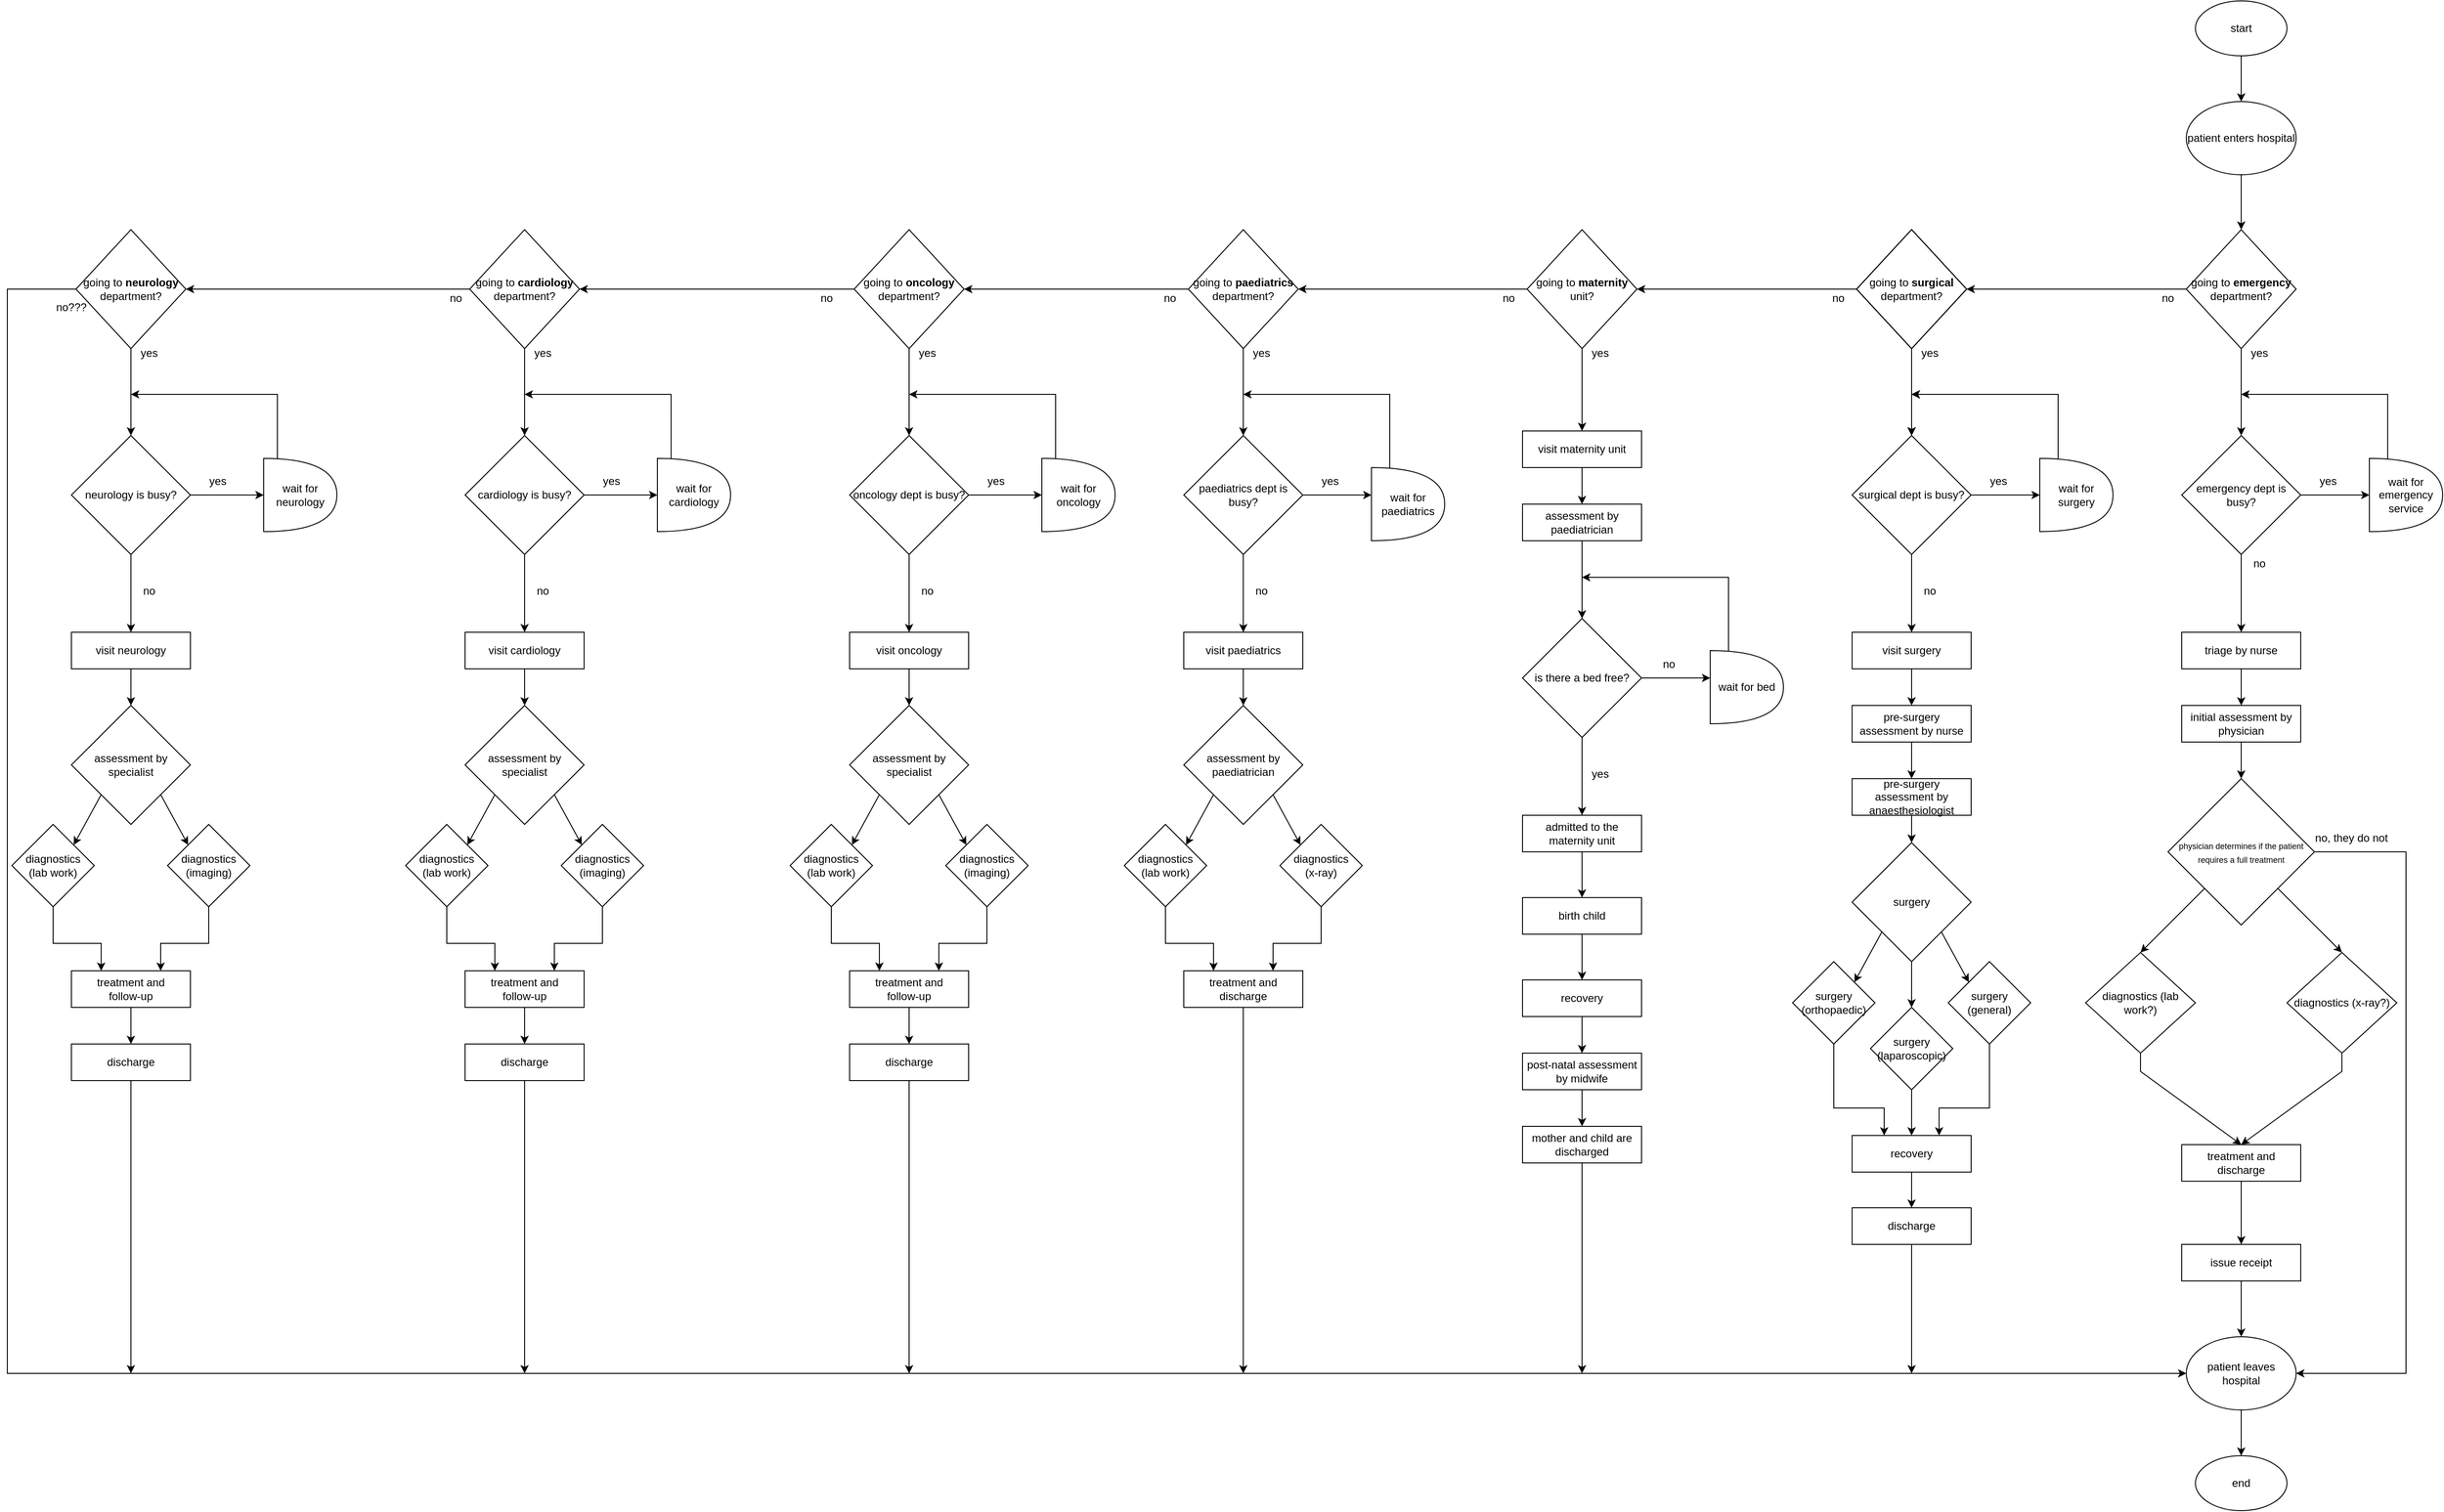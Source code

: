 <mxfile version="21.1.4" type="github">
  <diagram name="Page-1" id="5pKvKy0BIaIAFNJ23iyw">
    <mxGraphModel dx="3534" dy="2292" grid="1" gridSize="10" guides="1" tooltips="1" connect="1" arrows="1" fold="1" page="1" pageScale="1" pageWidth="827" pageHeight="1169" math="0" shadow="0">
      <root>
        <mxCell id="0" />
        <mxCell id="1" parent="0" />
        <mxCell id="K5UbOkIPx16ZLwXEy3-c-44" value="yes" style="text;html=1;strokeColor=none;fillColor=none;align=center;verticalAlign=middle;whiteSpace=wrap;rounded=0;" vertex="1" parent="1">
          <mxGeometry x="-320" y="220" width="60" height="30" as="geometry" />
        </mxCell>
        <mxCell id="Ih2wy748P8lcP-gWS8Mn-1" value="patient enters hospital" style="ellipse;whiteSpace=wrap;html=1;" parent="1" vertex="1">
          <mxGeometry x="350" y="-40" width="120" height="80" as="geometry" />
        </mxCell>
        <mxCell id="Ih2wy748P8lcP-gWS8Mn-2" value="going to &lt;b&gt;emergency &lt;/b&gt;department?" style="rhombus;whiteSpace=wrap;html=1;" parent="1" vertex="1">
          <mxGeometry x="350" y="100" width="120" height="130" as="geometry" />
        </mxCell>
        <mxCell id="pPfEnhw-Z-XjJxT2VnOs-15" style="edgeStyle=orthogonalEdgeStyle;rounded=0;orthogonalLoop=1;jettySize=auto;html=1;exitX=0.5;exitY=1;exitDx=0;exitDy=0;entryX=0.5;entryY=0;entryDx=0;entryDy=0;" parent="1" source="Ih2wy748P8lcP-gWS8Mn-3" target="pPfEnhw-Z-XjJxT2VnOs-11" edge="1">
          <mxGeometry relative="1" as="geometry" />
        </mxCell>
        <mxCell id="Ih2wy748P8lcP-gWS8Mn-3" value="triage by nurse" style="rounded=0;whiteSpace=wrap;html=1;" parent="1" vertex="1">
          <mxGeometry x="345" y="540" width="130" height="40" as="geometry" />
        </mxCell>
        <mxCell id="Ih2wy748P8lcP-gWS8Mn-6" value="emergency dept is busy?" style="rhombus;whiteSpace=wrap;html=1;" parent="1" vertex="1">
          <mxGeometry x="345" y="325" width="130" height="130" as="geometry" />
        </mxCell>
        <mxCell id="pPfEnhw-Z-XjJxT2VnOs-4" style="edgeStyle=orthogonalEdgeStyle;rounded=0;orthogonalLoop=1;jettySize=auto;html=1;exitX=0.5;exitY=1;exitDx=0;exitDy=0;entryX=0.5;entryY=0;entryDx=0;entryDy=0;" parent="1" source="Ih2wy748P8lcP-gWS8Mn-21" target="pPfEnhw-Z-XjJxT2VnOs-1" edge="1">
          <mxGeometry relative="1" as="geometry" />
        </mxCell>
        <mxCell id="Ih2wy748P8lcP-gWS8Mn-21" value="patient leaves hospital" style="ellipse;whiteSpace=wrap;html=1;" parent="1" vertex="1">
          <mxGeometry x="350" y="1310" width="120" height="80" as="geometry" />
        </mxCell>
        <mxCell id="Ih2wy748P8lcP-gWS8Mn-25" value="yes" style="text;html=1;strokeColor=none;fillColor=none;align=center;verticalAlign=middle;whiteSpace=wrap;rounded=0;" parent="1" vertex="1">
          <mxGeometry x="475" y="360" width="60" height="30" as="geometry" />
        </mxCell>
        <mxCell id="Ih2wy748P8lcP-gWS8Mn-27" value="no" style="text;html=1;strokeColor=none;fillColor=none;align=center;verticalAlign=middle;whiteSpace=wrap;rounded=0;" parent="1" vertex="1">
          <mxGeometry x="400" y="450" width="60" height="30" as="geometry" />
        </mxCell>
        <mxCell id="Ih2wy748P8lcP-gWS8Mn-29" value="" style="endArrow=classic;html=1;rounded=0;entryX=0.5;entryY=0;entryDx=0;entryDy=0;exitX=0.5;exitY=1;exitDx=0;exitDy=0;" parent="1" source="Ih2wy748P8lcP-gWS8Mn-2" target="Ih2wy748P8lcP-gWS8Mn-6" edge="1">
          <mxGeometry width="50" height="50" relative="1" as="geometry">
            <mxPoint x="410" y="250" as="sourcePoint" />
            <mxPoint x="410" y="280" as="targetPoint" />
          </mxGeometry>
        </mxCell>
        <mxCell id="Ih2wy748P8lcP-gWS8Mn-30" value="yes" style="text;html=1;strokeColor=none;fillColor=none;align=center;verticalAlign=middle;whiteSpace=wrap;rounded=0;" parent="1" vertex="1">
          <mxGeometry x="400" y="220" width="60" height="30" as="geometry" />
        </mxCell>
        <mxCell id="Ih2wy748P8lcP-gWS8Mn-31" value="no" style="text;html=1;strokeColor=none;fillColor=none;align=center;verticalAlign=middle;whiteSpace=wrap;rounded=0;" parent="1" vertex="1">
          <mxGeometry x="300" y="160" width="60" height="30" as="geometry" />
        </mxCell>
        <mxCell id="Ih2wy748P8lcP-gWS8Mn-33" value="" style="endArrow=classic;html=1;rounded=0;exitX=0.5;exitY=1;exitDx=0;exitDy=0;entryX=0.5;entryY=0;entryDx=0;entryDy=0;" parent="1" source="Ih2wy748P8lcP-gWS8Mn-6" target="Ih2wy748P8lcP-gWS8Mn-3" edge="1">
          <mxGeometry width="50" height="50" relative="1" as="geometry">
            <mxPoint x="420" y="420" as="sourcePoint" />
            <mxPoint x="460" y="500" as="targetPoint" />
          </mxGeometry>
        </mxCell>
        <mxCell id="Ih2wy748P8lcP-gWS8Mn-36" value="going to surgical department?" style="rhombus;whiteSpace=wrap;html=1;" parent="1" vertex="1">
          <mxGeometry x="-10" y="100" width="120" height="130" as="geometry" />
        </mxCell>
        <mxCell id="K5UbOkIPx16ZLwXEy3-c-5" value="" style="edgeStyle=orthogonalEdgeStyle;rounded=0;orthogonalLoop=1;jettySize=auto;html=1;" edge="1" parent="1" source="Ih2wy748P8lcP-gWS8Mn-37" target="K5UbOkIPx16ZLwXEy3-c-3">
          <mxGeometry relative="1" as="geometry" />
        </mxCell>
        <mxCell id="Ih2wy748P8lcP-gWS8Mn-37" value="visit surgery" style="rounded=0;whiteSpace=wrap;html=1;" parent="1" vertex="1">
          <mxGeometry x="-15" y="540" width="130" height="40" as="geometry" />
        </mxCell>
        <mxCell id="Ih2wy748P8lcP-gWS8Mn-43" value="" style="endArrow=classic;html=1;rounded=0;exitX=0.4;exitY=0.018;exitDx=0;exitDy=0;exitPerimeter=0;" parent="1" edge="1">
          <mxGeometry width="50" height="50" relative="1" as="geometry">
            <mxPoint x="210" y="361.08" as="sourcePoint" />
            <mxPoint x="50" y="280" as="targetPoint" />
            <Array as="points">
              <mxPoint x="210" y="280" />
              <mxPoint x="60" y="280" />
            </Array>
          </mxGeometry>
        </mxCell>
        <mxCell id="Ih2wy748P8lcP-gWS8Mn-44" value="yes" style="text;html=1;strokeColor=none;fillColor=none;align=center;verticalAlign=middle;whiteSpace=wrap;rounded=0;" parent="1" vertex="1">
          <mxGeometry x="115" y="360" width="60" height="30" as="geometry" />
        </mxCell>
        <mxCell id="Ih2wy748P8lcP-gWS8Mn-45" value="no" style="text;html=1;strokeColor=none;fillColor=none;align=center;verticalAlign=middle;whiteSpace=wrap;rounded=0;" parent="1" vertex="1">
          <mxGeometry x="40" y="480" width="60" height="30" as="geometry" />
        </mxCell>
        <mxCell id="Ih2wy748P8lcP-gWS8Mn-48" value="yes" style="text;html=1;strokeColor=none;fillColor=none;align=center;verticalAlign=middle;whiteSpace=wrap;rounded=0;" parent="1" vertex="1">
          <mxGeometry x="40" y="220" width="60" height="30" as="geometry" />
        </mxCell>
        <mxCell id="Ih2wy748P8lcP-gWS8Mn-49" value="no" style="text;html=1;strokeColor=none;fillColor=none;align=center;verticalAlign=middle;whiteSpace=wrap;rounded=0;" parent="1" vertex="1">
          <mxGeometry x="-60" y="160" width="60" height="30" as="geometry" />
        </mxCell>
        <mxCell id="goqWlOmLxGw8GB3nW4Ue-60" style="edgeStyle=orthogonalEdgeStyle;rounded=0;orthogonalLoop=1;jettySize=auto;html=1;exitX=0;exitY=0.5;exitDx=0;exitDy=0;entryX=1;entryY=0.5;entryDx=0;entryDy=0;" parent="1" source="Ih2wy748P8lcP-gWS8Mn-52" target="goqWlOmLxGw8GB3nW4Ue-25" edge="1">
          <mxGeometry relative="1" as="geometry" />
        </mxCell>
        <mxCell id="Ih2wy748P8lcP-gWS8Mn-52" value="going to &lt;b&gt;paediatrics &lt;/b&gt;department?" style="rhombus;whiteSpace=wrap;html=1;" parent="1" vertex="1">
          <mxGeometry x="-740" y="100" width="120" height="130" as="geometry" />
        </mxCell>
        <mxCell id="K5UbOkIPx16ZLwXEy3-c-71" value="" style="edgeStyle=orthogonalEdgeStyle;rounded=0;orthogonalLoop=1;jettySize=auto;html=1;" edge="1" parent="1" source="Ih2wy748P8lcP-gWS8Mn-53">
          <mxGeometry relative="1" as="geometry">
            <mxPoint x="-680" y="620.0" as="targetPoint" />
          </mxGeometry>
        </mxCell>
        <mxCell id="Ih2wy748P8lcP-gWS8Mn-53" value="visit paediatrics" style="rounded=0;whiteSpace=wrap;html=1;" parent="1" vertex="1">
          <mxGeometry x="-745" y="540" width="130" height="40" as="geometry" />
        </mxCell>
        <mxCell id="Ih2wy748P8lcP-gWS8Mn-55" value="paediatrics dept is busy?" style="rhombus;whiteSpace=wrap;html=1;" parent="1" vertex="1">
          <mxGeometry x="-745" y="325" width="130" height="130" as="geometry" />
        </mxCell>
        <mxCell id="Ih2wy748P8lcP-gWS8Mn-58" value="" style="endArrow=classic;html=1;rounded=0;exitX=1;exitY=0.5;exitDx=0;exitDy=0;entryX=0;entryY=0.5;entryDx=0;entryDy=0;entryPerimeter=0;" parent="1" source="Ih2wy748P8lcP-gWS8Mn-55" edge="1">
          <mxGeometry width="50" height="50" relative="1" as="geometry">
            <mxPoint x="-590" y="430" as="sourcePoint" />
            <mxPoint x="-540" y="390" as="targetPoint" />
          </mxGeometry>
        </mxCell>
        <mxCell id="Ih2wy748P8lcP-gWS8Mn-59" value="" style="endArrow=classic;html=1;rounded=0;exitX=0.4;exitY=0.018;exitDx=0;exitDy=0;exitPerimeter=0;" parent="1" edge="1">
          <mxGeometry width="50" height="50" relative="1" as="geometry">
            <mxPoint x="-520" y="361.08" as="sourcePoint" />
            <mxPoint x="-680" y="280" as="targetPoint" />
            <Array as="points">
              <mxPoint x="-520" y="280" />
              <mxPoint x="-670" y="280" />
            </Array>
          </mxGeometry>
        </mxCell>
        <mxCell id="Ih2wy748P8lcP-gWS8Mn-60" value="yes" style="text;html=1;strokeColor=none;fillColor=none;align=center;verticalAlign=middle;whiteSpace=wrap;rounded=0;" parent="1" vertex="1">
          <mxGeometry x="-615" y="360" width="60" height="30" as="geometry" />
        </mxCell>
        <mxCell id="Ih2wy748P8lcP-gWS8Mn-61" value="no" style="text;html=1;strokeColor=none;fillColor=none;align=center;verticalAlign=middle;whiteSpace=wrap;rounded=0;" parent="1" vertex="1">
          <mxGeometry x="-690" y="480" width="60" height="30" as="geometry" />
        </mxCell>
        <mxCell id="Ih2wy748P8lcP-gWS8Mn-63" value="" style="endArrow=classic;html=1;rounded=0;entryX=0.5;entryY=0;entryDx=0;entryDy=0;exitX=0.5;exitY=1;exitDx=0;exitDy=0;" parent="1" source="Ih2wy748P8lcP-gWS8Mn-52" target="Ih2wy748P8lcP-gWS8Mn-55" edge="1">
          <mxGeometry width="50" height="50" relative="1" as="geometry">
            <mxPoint x="-680" y="250" as="sourcePoint" />
            <mxPoint x="-680" y="280" as="targetPoint" />
          </mxGeometry>
        </mxCell>
        <mxCell id="Ih2wy748P8lcP-gWS8Mn-64" value="yes" style="text;html=1;strokeColor=none;fillColor=none;align=center;verticalAlign=middle;whiteSpace=wrap;rounded=0;" parent="1" vertex="1">
          <mxGeometry x="-690" y="220" width="60" height="30" as="geometry" />
        </mxCell>
        <mxCell id="Ih2wy748P8lcP-gWS8Mn-65" value="no" style="text;html=1;strokeColor=none;fillColor=none;align=center;verticalAlign=middle;whiteSpace=wrap;rounded=0;" parent="1" vertex="1">
          <mxGeometry x="-790" y="160" width="60" height="30" as="geometry" />
        </mxCell>
        <mxCell id="Ih2wy748P8lcP-gWS8Mn-66" value="" style="endArrow=classic;html=1;rounded=0;exitX=0.5;exitY=1;exitDx=0;exitDy=0;entryX=0.5;entryY=0;entryDx=0;entryDy=0;" parent="1" source="Ih2wy748P8lcP-gWS8Mn-55" target="Ih2wy748P8lcP-gWS8Mn-53" edge="1">
          <mxGeometry width="50" height="50" relative="1" as="geometry">
            <mxPoint x="-670" y="420" as="sourcePoint" />
            <mxPoint x="-630" y="500" as="targetPoint" />
          </mxGeometry>
        </mxCell>
        <mxCell id="Ih2wy748P8lcP-gWS8Mn-68" value="" style="endArrow=classic;html=1;rounded=0;entryX=1;entryY=0.5;entryDx=0;entryDy=0;exitX=0;exitY=0.5;exitDx=0;exitDy=0;" parent="1" source="Ih2wy748P8lcP-gWS8Mn-2" target="Ih2wy748P8lcP-gWS8Mn-36" edge="1">
          <mxGeometry width="50" height="50" relative="1" as="geometry">
            <mxPoint x="420" y="240" as="sourcePoint" />
            <mxPoint x="420" y="335" as="targetPoint" />
          </mxGeometry>
        </mxCell>
        <mxCell id="Ih2wy748P8lcP-gWS8Mn-69" value="" style="endArrow=classic;html=1;rounded=0;entryX=0.5;entryY=0;entryDx=0;entryDy=0;exitX=0.5;exitY=1;exitDx=0;exitDy=0;" parent="1" source="Ih2wy748P8lcP-gWS8Mn-1" target="Ih2wy748P8lcP-gWS8Mn-2" edge="1">
          <mxGeometry width="50" height="50" relative="1" as="geometry">
            <mxPoint x="430" y="250" as="sourcePoint" />
            <mxPoint x="430" y="345" as="targetPoint" />
          </mxGeometry>
        </mxCell>
        <mxCell id="goqWlOmLxGw8GB3nW4Ue-1" value="going to surgical department?" style="rhombus;whiteSpace=wrap;html=1;" parent="1" vertex="1">
          <mxGeometry x="-10" y="100" width="120" height="130" as="geometry" />
        </mxCell>
        <mxCell id="goqWlOmLxGw8GB3nW4Ue-3" value="" style="endArrow=classic;html=1;rounded=0;entryX=0.5;entryY=0;entryDx=0;entryDy=0;exitX=0.5;exitY=1;exitDx=0;exitDy=0;" parent="1" source="goqWlOmLxGw8GB3nW4Ue-1" edge="1">
          <mxGeometry width="50" height="50" relative="1" as="geometry">
            <mxPoint x="50" y="250" as="sourcePoint" />
            <mxPoint x="50" y="325" as="targetPoint" />
          </mxGeometry>
        </mxCell>
        <mxCell id="goqWlOmLxGw8GB3nW4Ue-4" value="going to surgical department?" style="rhombus;whiteSpace=wrap;html=1;" parent="1" vertex="1">
          <mxGeometry x="-10" y="100" width="120" height="130" as="geometry" />
        </mxCell>
        <mxCell id="goqWlOmLxGw8GB3nW4Ue-6" value="" style="endArrow=classic;html=1;rounded=0;entryX=0.5;entryY=0;entryDx=0;entryDy=0;exitX=0.5;exitY=1;exitDx=0;exitDy=0;" parent="1" source="goqWlOmLxGw8GB3nW4Ue-4" edge="1">
          <mxGeometry width="50" height="50" relative="1" as="geometry">
            <mxPoint x="50" y="250" as="sourcePoint" />
            <mxPoint x="50" y="325" as="targetPoint" />
          </mxGeometry>
        </mxCell>
        <mxCell id="goqWlOmLxGw8GB3nW4Ue-7" value="" style="endArrow=classic;html=1;rounded=0;exitX=0.4;exitY=0.018;exitDx=0;exitDy=0;exitPerimeter=0;" parent="1" edge="1">
          <mxGeometry width="50" height="50" relative="1" as="geometry">
            <mxPoint x="210" y="361.08" as="sourcePoint" />
            <mxPoint x="50" y="280" as="targetPoint" />
            <Array as="points">
              <mxPoint x="210" y="280" />
              <mxPoint x="60" y="280" />
            </Array>
          </mxGeometry>
        </mxCell>
        <mxCell id="goqWlOmLxGw8GB3nW4Ue-13" value="going to &lt;b&gt;surgical &lt;/b&gt;department?" style="rhombus;whiteSpace=wrap;html=1;" parent="1" vertex="1">
          <mxGeometry x="-10" y="100" width="120" height="130" as="geometry" />
        </mxCell>
        <mxCell id="goqWlOmLxGw8GB3nW4Ue-15" value="" style="endArrow=classic;html=1;rounded=0;entryX=0.5;entryY=0;entryDx=0;entryDy=0;exitX=0.5;exitY=1;exitDx=0;exitDy=0;" parent="1" source="goqWlOmLxGw8GB3nW4Ue-13" edge="1">
          <mxGeometry width="50" height="50" relative="1" as="geometry">
            <mxPoint x="50" y="250" as="sourcePoint" />
            <mxPoint x="50" y="325" as="targetPoint" />
          </mxGeometry>
        </mxCell>
        <mxCell id="goqWlOmLxGw8GB3nW4Ue-16" value="" style="endArrow=classic;html=1;rounded=0;exitX=0.4;exitY=0.018;exitDx=0;exitDy=0;exitPerimeter=0;" parent="1" edge="1">
          <mxGeometry width="50" height="50" relative="1" as="geometry">
            <mxPoint x="210" y="361.08" as="sourcePoint" />
            <mxPoint x="50" y="280" as="targetPoint" />
            <Array as="points">
              <mxPoint x="210" y="280" />
              <mxPoint x="60" y="280" />
            </Array>
          </mxGeometry>
        </mxCell>
        <mxCell id="goqWlOmLxGw8GB3nW4Ue-19" value="surgical dept is busy?" style="rhombus;whiteSpace=wrap;html=1;" parent="1" vertex="1">
          <mxGeometry x="-15" y="325" width="130" height="130" as="geometry" />
        </mxCell>
        <mxCell id="goqWlOmLxGw8GB3nW4Ue-21" value="" style="endArrow=classic;html=1;rounded=0;exitX=0.5;exitY=1;exitDx=0;exitDy=0;entryX=0.5;entryY=0;entryDx=0;entryDy=0;" parent="1" source="goqWlOmLxGw8GB3nW4Ue-19" edge="1">
          <mxGeometry width="50" height="50" relative="1" as="geometry">
            <mxPoint x="60" y="420" as="sourcePoint" />
            <mxPoint x="50" y="540" as="targetPoint" />
          </mxGeometry>
        </mxCell>
        <mxCell id="goqWlOmLxGw8GB3nW4Ue-23" value="" style="endArrow=classic;html=1;rounded=0;exitX=1;exitY=0.5;exitDx=0;exitDy=0;entryX=0;entryY=0.5;entryDx=0;entryDy=0;entryPerimeter=0;" parent="1" edge="1">
          <mxGeometry width="50" height="50" relative="1" as="geometry">
            <mxPoint x="115" y="390" as="sourcePoint" />
            <mxPoint x="190" y="390" as="targetPoint" />
          </mxGeometry>
        </mxCell>
        <mxCell id="K5UbOkIPx16ZLwXEy3-c-122" value="" style="edgeStyle=orthogonalEdgeStyle;rounded=0;orthogonalLoop=1;jettySize=auto;html=1;" edge="1" parent="1" source="goqWlOmLxGw8GB3nW4Ue-24" target="K5UbOkIPx16ZLwXEy3-c-85">
          <mxGeometry relative="1" as="geometry" />
        </mxCell>
        <mxCell id="goqWlOmLxGw8GB3nW4Ue-24" value="visit oncology" style="rounded=0;whiteSpace=wrap;html=1;" parent="1" vertex="1">
          <mxGeometry x="-1110" y="540" width="130" height="40" as="geometry" />
        </mxCell>
        <mxCell id="goqWlOmLxGw8GB3nW4Ue-61" style="edgeStyle=orthogonalEdgeStyle;rounded=0;orthogonalLoop=1;jettySize=auto;html=1;exitX=0;exitY=0.5;exitDx=0;exitDy=0;entryX=1;entryY=0.5;entryDx=0;entryDy=0;" parent="1" source="goqWlOmLxGw8GB3nW4Ue-25" target="goqWlOmLxGw8GB3nW4Ue-37" edge="1">
          <mxGeometry relative="1" as="geometry" />
        </mxCell>
        <mxCell id="goqWlOmLxGw8GB3nW4Ue-25" value="going to &lt;b&gt;oncology &lt;/b&gt;department?" style="rhombus;whiteSpace=wrap;html=1;" parent="1" vertex="1">
          <mxGeometry x="-1105" y="100" width="120" height="130" as="geometry" />
        </mxCell>
        <mxCell id="goqWlOmLxGw8GB3nW4Ue-26" value="yes" style="text;html=1;strokeColor=none;fillColor=none;align=center;verticalAlign=middle;whiteSpace=wrap;rounded=0;" parent="1" vertex="1">
          <mxGeometry x="-1055" y="220" width="60" height="30" as="geometry" />
        </mxCell>
        <mxCell id="goqWlOmLxGw8GB3nW4Ue-27" value="" style="endArrow=classic;html=1;rounded=0;entryX=0.5;entryY=0;entryDx=0;entryDy=0;exitX=0.5;exitY=1;exitDx=0;exitDy=0;" parent="1" source="goqWlOmLxGw8GB3nW4Ue-25" edge="1">
          <mxGeometry width="50" height="50" relative="1" as="geometry">
            <mxPoint x="-1045" y="250" as="sourcePoint" />
            <mxPoint x="-1045" y="325" as="targetPoint" />
          </mxGeometry>
        </mxCell>
        <mxCell id="goqWlOmLxGw8GB3nW4Ue-28" value="" style="endArrow=classic;html=1;rounded=0;" parent="1" edge="1">
          <mxGeometry width="50" height="50" relative="1" as="geometry">
            <mxPoint x="-885" y="350" as="sourcePoint" />
            <mxPoint x="-1045" y="280" as="targetPoint" />
            <Array as="points">
              <mxPoint x="-885" y="280" />
              <mxPoint x="-1035" y="280" />
            </Array>
          </mxGeometry>
        </mxCell>
        <mxCell id="goqWlOmLxGw8GB3nW4Ue-29" value="yes" style="text;html=1;strokeColor=none;fillColor=none;align=center;verticalAlign=middle;whiteSpace=wrap;rounded=0;" parent="1" vertex="1">
          <mxGeometry x="-980" y="360" width="60" height="30" as="geometry" />
        </mxCell>
        <mxCell id="goqWlOmLxGw8GB3nW4Ue-31" value="oncology dept is busy?" style="rhombus;whiteSpace=wrap;html=1;" parent="1" vertex="1">
          <mxGeometry x="-1110" y="325" width="130" height="130" as="geometry" />
        </mxCell>
        <mxCell id="goqWlOmLxGw8GB3nW4Ue-32" value="no" style="text;html=1;strokeColor=none;fillColor=none;align=center;verticalAlign=middle;whiteSpace=wrap;rounded=0;" parent="1" vertex="1">
          <mxGeometry x="-1055" y="480" width="60" height="30" as="geometry" />
        </mxCell>
        <mxCell id="goqWlOmLxGw8GB3nW4Ue-33" value="" style="endArrow=classic;html=1;rounded=0;exitX=0.5;exitY=1;exitDx=0;exitDy=0;entryX=0.5;entryY=0;entryDx=0;entryDy=0;" parent="1" source="goqWlOmLxGw8GB3nW4Ue-31" edge="1">
          <mxGeometry width="50" height="50" relative="1" as="geometry">
            <mxPoint x="-1035" y="420" as="sourcePoint" />
            <mxPoint x="-1045" y="540" as="targetPoint" />
          </mxGeometry>
        </mxCell>
        <mxCell id="goqWlOmLxGw8GB3nW4Ue-35" value="" style="endArrow=classic;html=1;rounded=0;exitX=1;exitY=0.5;exitDx=0;exitDy=0;entryX=0;entryY=0.5;entryDx=0;entryDy=0;entryPerimeter=0;" parent="1" target="pPfEnhw-Z-XjJxT2VnOs-5" edge="1">
          <mxGeometry width="50" height="50" relative="1" as="geometry">
            <mxPoint x="-980" y="390" as="sourcePoint" />
            <mxPoint x="-905" y="390" as="targetPoint" />
          </mxGeometry>
        </mxCell>
        <mxCell id="K5UbOkIPx16ZLwXEy3-c-113" value="" style="edgeStyle=orthogonalEdgeStyle;rounded=0;orthogonalLoop=1;jettySize=auto;html=1;" edge="1" parent="1" source="goqWlOmLxGw8GB3nW4Ue-36" target="K5UbOkIPx16ZLwXEy3-c-96">
          <mxGeometry relative="1" as="geometry" />
        </mxCell>
        <mxCell id="goqWlOmLxGw8GB3nW4Ue-36" value="visit cardiology" style="rounded=0;whiteSpace=wrap;html=1;" parent="1" vertex="1">
          <mxGeometry x="-1530" y="540" width="130" height="40" as="geometry" />
        </mxCell>
        <mxCell id="goqWlOmLxGw8GB3nW4Ue-62" style="edgeStyle=orthogonalEdgeStyle;rounded=0;orthogonalLoop=1;jettySize=auto;html=1;exitX=0;exitY=0.5;exitDx=0;exitDy=0;entryX=1;entryY=0.5;entryDx=0;entryDy=0;" parent="1" source="goqWlOmLxGw8GB3nW4Ue-37" target="goqWlOmLxGw8GB3nW4Ue-49" edge="1">
          <mxGeometry relative="1" as="geometry" />
        </mxCell>
        <mxCell id="goqWlOmLxGw8GB3nW4Ue-37" value="going to &lt;b&gt;cardiology&lt;/b&gt; department?" style="rhombus;whiteSpace=wrap;html=1;" parent="1" vertex="1">
          <mxGeometry x="-1525" y="100" width="120" height="130" as="geometry" />
        </mxCell>
        <mxCell id="goqWlOmLxGw8GB3nW4Ue-38" value="yes" style="text;html=1;strokeColor=none;fillColor=none;align=center;verticalAlign=middle;whiteSpace=wrap;rounded=0;" parent="1" vertex="1">
          <mxGeometry x="-1475" y="220" width="60" height="30" as="geometry" />
        </mxCell>
        <mxCell id="goqWlOmLxGw8GB3nW4Ue-39" value="" style="endArrow=classic;html=1;rounded=0;entryX=0.5;entryY=0;entryDx=0;entryDy=0;exitX=0.5;exitY=1;exitDx=0;exitDy=0;" parent="1" source="goqWlOmLxGw8GB3nW4Ue-37" edge="1">
          <mxGeometry width="50" height="50" relative="1" as="geometry">
            <mxPoint x="-1465" y="250" as="sourcePoint" />
            <mxPoint x="-1465" y="325" as="targetPoint" />
          </mxGeometry>
        </mxCell>
        <mxCell id="goqWlOmLxGw8GB3nW4Ue-40" value="" style="endArrow=classic;html=1;rounded=0;exitX=0.188;exitY=0;exitDx=0;exitDy=0;exitPerimeter=0;" parent="1" source="pPfEnhw-Z-XjJxT2VnOs-9" edge="1">
          <mxGeometry width="50" height="50" relative="1" as="geometry">
            <mxPoint x="-1305" y="340" as="sourcePoint" />
            <mxPoint x="-1465" y="280" as="targetPoint" />
            <Array as="points">
              <mxPoint x="-1305" y="280" />
              <mxPoint x="-1455" y="280" />
            </Array>
          </mxGeometry>
        </mxCell>
        <mxCell id="goqWlOmLxGw8GB3nW4Ue-41" value="yes" style="text;html=1;strokeColor=none;fillColor=none;align=center;verticalAlign=middle;whiteSpace=wrap;rounded=0;" parent="1" vertex="1">
          <mxGeometry x="-1400" y="360" width="60" height="30" as="geometry" />
        </mxCell>
        <mxCell id="goqWlOmLxGw8GB3nW4Ue-43" value="cardiology is busy?" style="rhombus;whiteSpace=wrap;html=1;" parent="1" vertex="1">
          <mxGeometry x="-1530" y="325" width="130" height="130" as="geometry" />
        </mxCell>
        <mxCell id="goqWlOmLxGw8GB3nW4Ue-44" value="no" style="text;html=1;strokeColor=none;fillColor=none;align=center;verticalAlign=middle;whiteSpace=wrap;rounded=0;" parent="1" vertex="1">
          <mxGeometry x="-1475" y="480" width="60" height="30" as="geometry" />
        </mxCell>
        <mxCell id="goqWlOmLxGw8GB3nW4Ue-45" value="" style="endArrow=classic;html=1;rounded=0;exitX=0.5;exitY=1;exitDx=0;exitDy=0;entryX=0.5;entryY=0;entryDx=0;entryDy=0;" parent="1" source="goqWlOmLxGw8GB3nW4Ue-43" edge="1">
          <mxGeometry width="50" height="50" relative="1" as="geometry">
            <mxPoint x="-1455" y="420" as="sourcePoint" />
            <mxPoint x="-1465" y="540" as="targetPoint" />
          </mxGeometry>
        </mxCell>
        <mxCell id="goqWlOmLxGw8GB3nW4Ue-47" value="" style="endArrow=classic;html=1;rounded=0;exitX=1;exitY=0.5;exitDx=0;exitDy=0;entryX=0;entryY=0.5;entryDx=0;entryDy=0;entryPerimeter=0;" parent="1" target="pPfEnhw-Z-XjJxT2VnOs-9" edge="1">
          <mxGeometry width="50" height="50" relative="1" as="geometry">
            <mxPoint x="-1400" y="390" as="sourcePoint" />
            <mxPoint x="-1325" y="390" as="targetPoint" />
          </mxGeometry>
        </mxCell>
        <mxCell id="K5UbOkIPx16ZLwXEy3-c-114" value="" style="edgeStyle=orthogonalEdgeStyle;rounded=0;orthogonalLoop=1;jettySize=auto;html=1;" edge="1" parent="1" source="goqWlOmLxGw8GB3nW4Ue-48" target="K5UbOkIPx16ZLwXEy3-c-106">
          <mxGeometry relative="1" as="geometry" />
        </mxCell>
        <mxCell id="goqWlOmLxGw8GB3nW4Ue-48" value="visit neurology" style="rounded=0;whiteSpace=wrap;html=1;" parent="1" vertex="1">
          <mxGeometry x="-1960" y="540" width="130" height="40" as="geometry" />
        </mxCell>
        <mxCell id="Ssy9WefJwnvrMq0k_zcZ-15" style="edgeStyle=orthogonalEdgeStyle;rounded=0;orthogonalLoop=1;jettySize=auto;html=1;exitX=0;exitY=0.5;exitDx=0;exitDy=0;entryX=0;entryY=0.5;entryDx=0;entryDy=0;" parent="1" source="goqWlOmLxGw8GB3nW4Ue-49" target="Ih2wy748P8lcP-gWS8Mn-21" edge="1">
          <mxGeometry relative="1" as="geometry">
            <Array as="points">
              <mxPoint x="-2030" y="165" />
              <mxPoint x="-2030" y="1350" />
            </Array>
            <mxPoint x="20" y="1350" as="targetPoint" />
          </mxGeometry>
        </mxCell>
        <mxCell id="goqWlOmLxGw8GB3nW4Ue-49" value="going to &lt;b&gt;neurology &lt;/b&gt;department?" style="rhombus;whiteSpace=wrap;html=1;" parent="1" vertex="1">
          <mxGeometry x="-1955" y="100" width="120" height="130" as="geometry" />
        </mxCell>
        <mxCell id="goqWlOmLxGw8GB3nW4Ue-50" value="yes" style="text;html=1;strokeColor=none;fillColor=none;align=center;verticalAlign=middle;whiteSpace=wrap;rounded=0;" parent="1" vertex="1">
          <mxGeometry x="-1905" y="220" width="60" height="30" as="geometry" />
        </mxCell>
        <mxCell id="goqWlOmLxGw8GB3nW4Ue-51" value="" style="endArrow=classic;html=1;rounded=0;entryX=0.5;entryY=0;entryDx=0;entryDy=0;exitX=0.5;exitY=1;exitDx=0;exitDy=0;" parent="1" source="goqWlOmLxGw8GB3nW4Ue-49" edge="1">
          <mxGeometry width="50" height="50" relative="1" as="geometry">
            <mxPoint x="-1895" y="250" as="sourcePoint" />
            <mxPoint x="-1895" y="325" as="targetPoint" />
          </mxGeometry>
        </mxCell>
        <mxCell id="goqWlOmLxGw8GB3nW4Ue-52" value="" style="endArrow=classic;html=1;rounded=0;exitX=0.4;exitY=0.018;exitDx=0;exitDy=0;exitPerimeter=0;" parent="1" edge="1">
          <mxGeometry width="50" height="50" relative="1" as="geometry">
            <mxPoint x="-1735" y="361.08" as="sourcePoint" />
            <mxPoint x="-1895" y="280" as="targetPoint" />
            <Array as="points">
              <mxPoint x="-1735" y="280" />
              <mxPoint x="-1885" y="280" />
            </Array>
          </mxGeometry>
        </mxCell>
        <mxCell id="goqWlOmLxGw8GB3nW4Ue-53" value="yes" style="text;html=1;strokeColor=none;fillColor=none;align=center;verticalAlign=middle;whiteSpace=wrap;rounded=0;" parent="1" vertex="1">
          <mxGeometry x="-1830" y="360" width="60" height="30" as="geometry" />
        </mxCell>
        <mxCell id="goqWlOmLxGw8GB3nW4Ue-55" value="neurology is busy?" style="rhombus;whiteSpace=wrap;html=1;" parent="1" vertex="1">
          <mxGeometry x="-1960" y="325" width="130" height="130" as="geometry" />
        </mxCell>
        <mxCell id="goqWlOmLxGw8GB3nW4Ue-56" value="no" style="text;html=1;strokeColor=none;fillColor=none;align=center;verticalAlign=middle;whiteSpace=wrap;rounded=0;" parent="1" vertex="1">
          <mxGeometry x="-1905" y="480" width="60" height="30" as="geometry" />
        </mxCell>
        <mxCell id="goqWlOmLxGw8GB3nW4Ue-57" value="" style="endArrow=classic;html=1;rounded=0;exitX=0.5;exitY=1;exitDx=0;exitDy=0;entryX=0.5;entryY=0;entryDx=0;entryDy=0;" parent="1" source="goqWlOmLxGw8GB3nW4Ue-55" edge="1">
          <mxGeometry width="50" height="50" relative="1" as="geometry">
            <mxPoint x="-1885" y="420" as="sourcePoint" />
            <mxPoint x="-1895" y="540" as="targetPoint" />
          </mxGeometry>
        </mxCell>
        <mxCell id="goqWlOmLxGw8GB3nW4Ue-59" value="" style="endArrow=classic;html=1;rounded=0;exitX=1;exitY=0.5;exitDx=0;exitDy=0;entryX=0;entryY=0.5;entryDx=0;entryDy=0;entryPerimeter=0;" parent="1" target="pPfEnhw-Z-XjJxT2VnOs-10" edge="1">
          <mxGeometry width="50" height="50" relative="1" as="geometry">
            <mxPoint x="-1830" y="390" as="sourcePoint" />
            <mxPoint x="-1755" y="390" as="targetPoint" />
          </mxGeometry>
        </mxCell>
        <mxCell id="goqWlOmLxGw8GB3nW4Ue-63" value="wait for surgery" style="shape=or;whiteSpace=wrap;html=1;" parent="1" vertex="1">
          <mxGeometry x="190" y="350" width="80" height="80" as="geometry" />
        </mxCell>
        <mxCell id="goqWlOmLxGw8GB3nW4Ue-64" value="wait for paediatrics" style="shape=or;whiteSpace=wrap;html=1;" parent="1" vertex="1">
          <mxGeometry x="-540" y="360" width="80" height="80" as="geometry" />
        </mxCell>
        <mxCell id="goqWlOmLxGw8GB3nW4Ue-65" value="" style="endArrow=classic;html=1;rounded=0;exitX=0.4;exitY=0.018;exitDx=0;exitDy=0;exitPerimeter=0;" parent="1" edge="1">
          <mxGeometry width="50" height="50" relative="1" as="geometry">
            <mxPoint x="570" y="361.08" as="sourcePoint" />
            <mxPoint x="410" y="280" as="targetPoint" />
            <Array as="points">
              <mxPoint x="570" y="280" />
              <mxPoint x="420" y="280" />
            </Array>
          </mxGeometry>
        </mxCell>
        <mxCell id="goqWlOmLxGw8GB3nW4Ue-66" value="" style="endArrow=classic;html=1;rounded=0;exitX=1;exitY=0.5;exitDx=0;exitDy=0;entryX=0;entryY=0.5;entryDx=0;entryDy=0;entryPerimeter=0;" parent="1" edge="1">
          <mxGeometry width="50" height="50" relative="1" as="geometry">
            <mxPoint x="475" y="390" as="sourcePoint" />
            <mxPoint x="550" y="390" as="targetPoint" />
          </mxGeometry>
        </mxCell>
        <mxCell id="goqWlOmLxGw8GB3nW4Ue-67" value="wait for emergency service" style="shape=or;whiteSpace=wrap;html=1;" parent="1" vertex="1">
          <mxGeometry x="550" y="350" width="80" height="80" as="geometry" />
        </mxCell>
        <mxCell id="pPfEnhw-Z-XjJxT2VnOs-1" value="end" style="ellipse;whiteSpace=wrap;html=1;" parent="1" vertex="1">
          <mxGeometry x="360" y="1440" width="100" height="60" as="geometry" />
        </mxCell>
        <mxCell id="pPfEnhw-Z-XjJxT2VnOs-3" style="edgeStyle=orthogonalEdgeStyle;rounded=0;orthogonalLoop=1;jettySize=auto;html=1;exitX=0.5;exitY=1;exitDx=0;exitDy=0;entryX=0.5;entryY=0;entryDx=0;entryDy=0;" parent="1" source="pPfEnhw-Z-XjJxT2VnOs-2" target="Ih2wy748P8lcP-gWS8Mn-1" edge="1">
          <mxGeometry relative="1" as="geometry" />
        </mxCell>
        <mxCell id="pPfEnhw-Z-XjJxT2VnOs-2" value="start" style="ellipse;whiteSpace=wrap;html=1;" parent="1" vertex="1">
          <mxGeometry x="360" y="-150" width="100" height="60" as="geometry" />
        </mxCell>
        <mxCell id="pPfEnhw-Z-XjJxT2VnOs-5" value="wait for oncology" style="shape=or;whiteSpace=wrap;html=1;" parent="1" vertex="1">
          <mxGeometry x="-900" y="350" width="80" height="80" as="geometry" />
        </mxCell>
        <mxCell id="pPfEnhw-Z-XjJxT2VnOs-9" value="wait for cardiology" style="shape=or;whiteSpace=wrap;html=1;" parent="1" vertex="1">
          <mxGeometry x="-1320" y="350" width="80" height="80" as="geometry" />
        </mxCell>
        <mxCell id="pPfEnhw-Z-XjJxT2VnOs-10" value="wait for neurology" style="shape=or;whiteSpace=wrap;html=1;" parent="1" vertex="1">
          <mxGeometry x="-1750" y="350" width="80" height="80" as="geometry" />
        </mxCell>
        <mxCell id="pPfEnhw-Z-XjJxT2VnOs-16" style="edgeStyle=orthogonalEdgeStyle;rounded=0;orthogonalLoop=1;jettySize=auto;html=1;exitX=0.5;exitY=1;exitDx=0;exitDy=0;entryX=0.5;entryY=0;entryDx=0;entryDy=0;" parent="1" source="pPfEnhw-Z-XjJxT2VnOs-11" target="pPfEnhw-Z-XjJxT2VnOs-12" edge="1">
          <mxGeometry relative="1" as="geometry" />
        </mxCell>
        <mxCell id="pPfEnhw-Z-XjJxT2VnOs-11" value="initial assessment by physician" style="rounded=0;whiteSpace=wrap;html=1;" parent="1" vertex="1">
          <mxGeometry x="345" y="620" width="130" height="40" as="geometry" />
        </mxCell>
        <mxCell id="pPfEnhw-Z-XjJxT2VnOs-24" style="edgeStyle=orthogonalEdgeStyle;rounded=0;orthogonalLoop=1;jettySize=auto;html=1;exitX=1;exitY=0.5;exitDx=0;exitDy=0;entryX=1;entryY=0.5;entryDx=0;entryDy=0;" parent="1" source="pPfEnhw-Z-XjJxT2VnOs-12" target="Ih2wy748P8lcP-gWS8Mn-21" edge="1">
          <mxGeometry relative="1" as="geometry">
            <mxPoint x="640" y="780.368" as="targetPoint" />
            <Array as="points">
              <mxPoint x="590" y="780" />
              <mxPoint x="590" y="1350" />
            </Array>
          </mxGeometry>
        </mxCell>
        <mxCell id="pPfEnhw-Z-XjJxT2VnOs-12" value="&lt;font style=&quot;font-size: 9px;&quot;&gt;physician determines if the patient requires a full treatment&lt;/font&gt;" style="rhombus;whiteSpace=wrap;html=1;align=center;" parent="1" vertex="1">
          <mxGeometry x="330" y="700" width="160" height="160" as="geometry" />
        </mxCell>
        <mxCell id="pPfEnhw-Z-XjJxT2VnOs-22" style="edgeStyle=orthogonalEdgeStyle;rounded=0;orthogonalLoop=1;jettySize=auto;html=1;exitX=0.5;exitY=1;exitDx=0;exitDy=0;entryX=0.5;entryY=0;entryDx=0;entryDy=0;" parent="1" source="pPfEnhw-Z-XjJxT2VnOs-18" target="pPfEnhw-Z-XjJxT2VnOs-19" edge="1">
          <mxGeometry relative="1" as="geometry" />
        </mxCell>
        <mxCell id="pPfEnhw-Z-XjJxT2VnOs-18" value="treatment and discharge" style="rounded=0;whiteSpace=wrap;html=1;" parent="1" vertex="1">
          <mxGeometry x="345" y="1100" width="130" height="40" as="geometry" />
        </mxCell>
        <mxCell id="pPfEnhw-Z-XjJxT2VnOs-23" style="edgeStyle=orthogonalEdgeStyle;rounded=0;orthogonalLoop=1;jettySize=auto;html=1;exitX=0.5;exitY=1;exitDx=0;exitDy=0;entryX=0.5;entryY=0;entryDx=0;entryDy=0;" parent="1" source="pPfEnhw-Z-XjJxT2VnOs-19" target="Ih2wy748P8lcP-gWS8Mn-21" edge="1">
          <mxGeometry relative="1" as="geometry" />
        </mxCell>
        <mxCell id="pPfEnhw-Z-XjJxT2VnOs-19" value="issue receipt" style="rounded=0;whiteSpace=wrap;html=1;" parent="1" vertex="1">
          <mxGeometry x="345" y="1209" width="130" height="40" as="geometry" />
        </mxCell>
        <mxCell id="pPfEnhw-Z-XjJxT2VnOs-26" value="no, they do not" style="text;html=1;align=center;verticalAlign=middle;resizable=0;points=[];autosize=1;strokeColor=none;fillColor=none;" parent="1" vertex="1">
          <mxGeometry x="480" y="750" width="100" height="30" as="geometry" />
        </mxCell>
        <mxCell id="pPfEnhw-Z-XjJxT2VnOs-27" value="diagnostics (x-ray?)" style="rhombus;whiteSpace=wrap;html=1;" parent="1" vertex="1">
          <mxGeometry x="460" y="890" width="120" height="110" as="geometry" />
        </mxCell>
        <mxCell id="pPfEnhw-Z-XjJxT2VnOs-31" value="diagnostics (lab work?)" style="rhombus;whiteSpace=wrap;html=1;" parent="1" vertex="1">
          <mxGeometry x="240" y="890" width="120" height="110" as="geometry" />
        </mxCell>
        <mxCell id="Ssy9WefJwnvrMq0k_zcZ-4" value="" style="endArrow=classic;html=1;rounded=0;exitX=0;exitY=1;exitDx=0;exitDy=0;entryX=0.5;entryY=0;entryDx=0;entryDy=0;" parent="1" source="pPfEnhw-Z-XjJxT2VnOs-12" target="pPfEnhw-Z-XjJxT2VnOs-31" edge="1">
          <mxGeometry width="50" height="50" relative="1" as="geometry">
            <mxPoint x="240" y="880" as="sourcePoint" />
            <mxPoint x="290" y="830" as="targetPoint" />
          </mxGeometry>
        </mxCell>
        <mxCell id="Ssy9WefJwnvrMq0k_zcZ-6" value="" style="endArrow=classic;html=1;rounded=0;entryX=0.5;entryY=0;entryDx=0;entryDy=0;" parent="1" source="pPfEnhw-Z-XjJxT2VnOs-12" target="pPfEnhw-Z-XjJxT2VnOs-27" edge="1">
          <mxGeometry width="50" height="50" relative="1" as="geometry">
            <mxPoint x="380" y="830" as="sourcePoint" />
            <mxPoint x="340" y="900" as="targetPoint" />
          </mxGeometry>
        </mxCell>
        <mxCell id="Ssy9WefJwnvrMq0k_zcZ-10" value="" style="endArrow=classic;html=1;rounded=0;exitX=0.5;exitY=1;exitDx=0;exitDy=0;entryX=0.5;entryY=0;entryDx=0;entryDy=0;" parent="1" source="pPfEnhw-Z-XjJxT2VnOs-31" target="pPfEnhw-Z-XjJxT2VnOs-18" edge="1">
          <mxGeometry width="50" height="50" relative="1" as="geometry">
            <mxPoint x="330" y="1060" as="sourcePoint" />
            <mxPoint x="380" y="1010" as="targetPoint" />
            <Array as="points">
              <mxPoint x="300" y="1020" />
            </Array>
          </mxGeometry>
        </mxCell>
        <mxCell id="Ssy9WefJwnvrMq0k_zcZ-11" value="" style="endArrow=classic;html=1;rounded=0;exitX=0.5;exitY=1;exitDx=0;exitDy=0;entryX=0.5;entryY=0;entryDx=0;entryDy=0;" parent="1" source="pPfEnhw-Z-XjJxT2VnOs-27" target="pPfEnhw-Z-XjJxT2VnOs-18" edge="1">
          <mxGeometry width="50" height="50" relative="1" as="geometry">
            <mxPoint x="505" y="1020" as="sourcePoint" />
            <mxPoint x="505" y="1090" as="targetPoint" />
            <Array as="points">
              <mxPoint x="520" y="1020" />
            </Array>
          </mxGeometry>
        </mxCell>
        <mxCell id="Ssy9WefJwnvrMq0k_zcZ-12" value="no" style="text;html=1;strokeColor=none;fillColor=none;align=center;verticalAlign=middle;whiteSpace=wrap;rounded=0;" parent="1" vertex="1">
          <mxGeometry x="-1165" y="160" width="60" height="30" as="geometry" />
        </mxCell>
        <mxCell id="Ssy9WefJwnvrMq0k_zcZ-13" value="no" style="text;html=1;strokeColor=none;fillColor=none;align=center;verticalAlign=middle;whiteSpace=wrap;rounded=0;" parent="1" vertex="1">
          <mxGeometry x="-1570" y="160" width="60" height="30" as="geometry" />
        </mxCell>
        <mxCell id="Ssy9WefJwnvrMq0k_zcZ-14" value="no???" style="text;html=1;strokeColor=none;fillColor=none;align=center;verticalAlign=middle;whiteSpace=wrap;rounded=0;" parent="1" vertex="1">
          <mxGeometry x="-1990" y="170" width="60" height="30" as="geometry" />
        </mxCell>
        <mxCell id="K5UbOkIPx16ZLwXEy3-c-6" value="" style="edgeStyle=orthogonalEdgeStyle;rounded=0;orthogonalLoop=1;jettySize=auto;html=1;" edge="1" parent="1" source="K5UbOkIPx16ZLwXEy3-c-3" target="K5UbOkIPx16ZLwXEy3-c-4">
          <mxGeometry relative="1" as="geometry" />
        </mxCell>
        <mxCell id="K5UbOkIPx16ZLwXEy3-c-3" value="pre-surgery assessment by nurse" style="rounded=0;whiteSpace=wrap;html=1;" vertex="1" parent="1">
          <mxGeometry x="-15" y="620" width="130" height="40" as="geometry" />
        </mxCell>
        <mxCell id="K5UbOkIPx16ZLwXEy3-c-17" value="" style="edgeStyle=orthogonalEdgeStyle;rounded=0;orthogonalLoop=1;jettySize=auto;html=1;" edge="1" parent="1" source="K5UbOkIPx16ZLwXEy3-c-4" target="K5UbOkIPx16ZLwXEy3-c-16">
          <mxGeometry relative="1" as="geometry" />
        </mxCell>
        <mxCell id="K5UbOkIPx16ZLwXEy3-c-4" value="pre-surgery assessment by anaesthesiologist" style="rounded=0;whiteSpace=wrap;html=1;" vertex="1" parent="1">
          <mxGeometry x="-15" y="700" width="130" height="40" as="geometry" />
        </mxCell>
        <mxCell id="K5UbOkIPx16ZLwXEy3-c-68" value="" style="edgeStyle=orthogonalEdgeStyle;rounded=0;orthogonalLoop=1;jettySize=auto;html=1;" edge="1" parent="1" source="K5UbOkIPx16ZLwXEy3-c-8" target="K5UbOkIPx16ZLwXEy3-c-67">
          <mxGeometry relative="1" as="geometry" />
        </mxCell>
        <mxCell id="K5UbOkIPx16ZLwXEy3-c-8" value="&lt;div&gt;recovery&lt;/div&gt;" style="rounded=0;whiteSpace=wrap;html=1;" vertex="1" parent="1">
          <mxGeometry x="-15" y="1090" width="130" height="40" as="geometry" />
        </mxCell>
        <mxCell id="K5UbOkIPx16ZLwXEy3-c-31" value="" style="edgeStyle=orthogonalEdgeStyle;rounded=0;orthogonalLoop=1;jettySize=auto;html=1;" edge="1" parent="1" source="K5UbOkIPx16ZLwXEy3-c-16" target="K5UbOkIPx16ZLwXEy3-c-27">
          <mxGeometry relative="1" as="geometry" />
        </mxCell>
        <mxCell id="K5UbOkIPx16ZLwXEy3-c-16" value="surgery" style="rhombus;whiteSpace=wrap;html=1;rounded=0;" vertex="1" parent="1">
          <mxGeometry x="-15" y="770" width="130" height="130" as="geometry" />
        </mxCell>
        <mxCell id="K5UbOkIPx16ZLwXEy3-c-33" value="" style="edgeStyle=orthogonalEdgeStyle;rounded=0;orthogonalLoop=1;jettySize=auto;html=1;" edge="1" parent="1" source="K5UbOkIPx16ZLwXEy3-c-20" target="K5UbOkIPx16ZLwXEy3-c-8">
          <mxGeometry relative="1" as="geometry">
            <Array as="points">
              <mxPoint x="-35" y="1060" />
              <mxPoint x="20" y="1060" />
            </Array>
          </mxGeometry>
        </mxCell>
        <mxCell id="K5UbOkIPx16ZLwXEy3-c-20" value="surgery (orthopaedic)" style="rhombus;whiteSpace=wrap;html=1;rounded=0;" vertex="1" parent="1">
          <mxGeometry x="-80" y="900" width="90" height="90" as="geometry" />
        </mxCell>
        <mxCell id="K5UbOkIPx16ZLwXEy3-c-35" value="" style="edgeStyle=orthogonalEdgeStyle;rounded=0;orthogonalLoop=1;jettySize=auto;html=1;" edge="1" parent="1" source="K5UbOkIPx16ZLwXEy3-c-25" target="K5UbOkIPx16ZLwXEy3-c-8">
          <mxGeometry relative="1" as="geometry">
            <Array as="points">
              <mxPoint x="135" y="1060" />
              <mxPoint x="80" y="1060" />
            </Array>
          </mxGeometry>
        </mxCell>
        <mxCell id="K5UbOkIPx16ZLwXEy3-c-25" value="surgery (general)" style="rhombus;whiteSpace=wrap;html=1;rounded=0;" vertex="1" parent="1">
          <mxGeometry x="90" y="900" width="90" height="90" as="geometry" />
        </mxCell>
        <mxCell id="K5UbOkIPx16ZLwXEy3-c-34" value="" style="edgeStyle=orthogonalEdgeStyle;rounded=0;orthogonalLoop=1;jettySize=auto;html=1;" edge="1" parent="1" source="K5UbOkIPx16ZLwXEy3-c-27" target="K5UbOkIPx16ZLwXEy3-c-8">
          <mxGeometry relative="1" as="geometry" />
        </mxCell>
        <mxCell id="K5UbOkIPx16ZLwXEy3-c-27" value="surgery (laparoscopic)" style="rhombus;whiteSpace=wrap;html=1;rounded=0;" vertex="1" parent="1">
          <mxGeometry x="5" y="950" width="90" height="90" as="geometry" />
        </mxCell>
        <mxCell id="K5UbOkIPx16ZLwXEy3-c-29" value="" style="endArrow=classic;html=1;rounded=0;exitX=0;exitY=1;exitDx=0;exitDy=0;entryX=1;entryY=0;entryDx=0;entryDy=0;" edge="1" parent="1" source="K5UbOkIPx16ZLwXEy3-c-16" target="K5UbOkIPx16ZLwXEy3-c-20">
          <mxGeometry width="50" height="50" relative="1" as="geometry">
            <mxPoint x="380" y="830" as="sourcePoint" />
            <mxPoint x="310" y="900" as="targetPoint" />
          </mxGeometry>
        </mxCell>
        <mxCell id="K5UbOkIPx16ZLwXEy3-c-30" value="" style="endArrow=classic;html=1;rounded=0;exitX=1;exitY=1;exitDx=0;exitDy=0;entryX=0;entryY=0;entryDx=0;entryDy=0;" edge="1" parent="1" source="K5UbOkIPx16ZLwXEy3-c-16" target="K5UbOkIPx16ZLwXEy3-c-25">
          <mxGeometry width="50" height="50" relative="1" as="geometry">
            <mxPoint x="390" y="840" as="sourcePoint" />
            <mxPoint x="320" y="910" as="targetPoint" />
          </mxGeometry>
        </mxCell>
        <mxCell id="K5UbOkIPx16ZLwXEy3-c-66" style="edgeStyle=orthogonalEdgeStyle;rounded=0;orthogonalLoop=1;jettySize=auto;html=1;exitX=0.5;exitY=1;exitDx=0;exitDy=0;entryX=0.5;entryY=0;entryDx=0;entryDy=0;" edge="1" parent="1" source="K5UbOkIPx16ZLwXEy3-c-36" target="K5UbOkIPx16ZLwXEy3-c-63">
          <mxGeometry relative="1" as="geometry" />
        </mxCell>
        <mxCell id="K5UbOkIPx16ZLwXEy3-c-36" value="going to &lt;b&gt;maternity&lt;/b&gt; unit?" style="rhombus;whiteSpace=wrap;html=1;" vertex="1" parent="1">
          <mxGeometry x="-370" y="100" width="120" height="130" as="geometry" />
        </mxCell>
        <mxCell id="K5UbOkIPx16ZLwXEy3-c-52" value="" style="edgeStyle=orthogonalEdgeStyle;rounded=0;orthogonalLoop=1;jettySize=auto;html=1;" edge="1" parent="1" source="K5UbOkIPx16ZLwXEy3-c-37" target="K5UbOkIPx16ZLwXEy3-c-50">
          <mxGeometry relative="1" as="geometry" />
        </mxCell>
        <mxCell id="K5UbOkIPx16ZLwXEy3-c-37" value="admitted to the maternity unit" style="rounded=0;whiteSpace=wrap;html=1;" vertex="1" parent="1">
          <mxGeometry x="-375" y="740" width="130" height="40" as="geometry" />
        </mxCell>
        <mxCell id="K5UbOkIPx16ZLwXEy3-c-38" value="is there a bed free?" style="rhombus;whiteSpace=wrap;html=1;" vertex="1" parent="1">
          <mxGeometry x="-375" y="525" width="130" height="130" as="geometry" />
        </mxCell>
        <mxCell id="K5UbOkIPx16ZLwXEy3-c-39" value="" style="endArrow=classic;html=1;rounded=0;exitX=1;exitY=0.5;exitDx=0;exitDy=0;entryX=0;entryY=0.5;entryDx=0;entryDy=0;entryPerimeter=0;" edge="1" parent="1" source="K5UbOkIPx16ZLwXEy3-c-38">
          <mxGeometry width="50" height="50" relative="1" as="geometry">
            <mxPoint x="-220" y="630" as="sourcePoint" />
            <mxPoint x="-170" y="590" as="targetPoint" />
          </mxGeometry>
        </mxCell>
        <mxCell id="K5UbOkIPx16ZLwXEy3-c-40" value="" style="endArrow=classic;html=1;rounded=0;exitX=0.4;exitY=0.018;exitDx=0;exitDy=0;exitPerimeter=0;" edge="1" parent="1">
          <mxGeometry width="50" height="50" relative="1" as="geometry">
            <mxPoint x="-150" y="561.08" as="sourcePoint" />
            <mxPoint x="-310" y="480" as="targetPoint" />
            <Array as="points">
              <mxPoint x="-150" y="480" />
              <mxPoint x="-300" y="480" />
            </Array>
          </mxGeometry>
        </mxCell>
        <mxCell id="K5UbOkIPx16ZLwXEy3-c-41" value="no" style="text;html=1;strokeColor=none;fillColor=none;align=center;verticalAlign=middle;whiteSpace=wrap;rounded=0;" vertex="1" parent="1">
          <mxGeometry x="-245" y="560" width="60" height="30" as="geometry" />
        </mxCell>
        <mxCell id="K5UbOkIPx16ZLwXEy3-c-42" value="yes" style="text;html=1;strokeColor=none;fillColor=none;align=center;verticalAlign=middle;whiteSpace=wrap;rounded=0;" vertex="1" parent="1">
          <mxGeometry x="-320" y="680" width="60" height="30" as="geometry" />
        </mxCell>
        <mxCell id="K5UbOkIPx16ZLwXEy3-c-45" value="no" style="text;html=1;strokeColor=none;fillColor=none;align=center;verticalAlign=middle;whiteSpace=wrap;rounded=0;" vertex="1" parent="1">
          <mxGeometry x="-420" y="160" width="60" height="30" as="geometry" />
        </mxCell>
        <mxCell id="K5UbOkIPx16ZLwXEy3-c-46" value="" style="endArrow=classic;html=1;rounded=0;exitX=0.5;exitY=1;exitDx=0;exitDy=0;entryX=0.5;entryY=0;entryDx=0;entryDy=0;" edge="1" parent="1" source="K5UbOkIPx16ZLwXEy3-c-38" target="K5UbOkIPx16ZLwXEy3-c-37">
          <mxGeometry width="50" height="50" relative="1" as="geometry">
            <mxPoint x="-300" y="620" as="sourcePoint" />
            <mxPoint x="-260" y="700" as="targetPoint" />
          </mxGeometry>
        </mxCell>
        <mxCell id="K5UbOkIPx16ZLwXEy3-c-47" value="wait for bed" style="shape=or;whiteSpace=wrap;html=1;" vertex="1" parent="1">
          <mxGeometry x="-170" y="560" width="80" height="80" as="geometry" />
        </mxCell>
        <mxCell id="K5UbOkIPx16ZLwXEy3-c-48" value="" style="endArrow=classic;html=1;rounded=0;entryX=1;entryY=0.5;entryDx=0;entryDy=0;exitX=0;exitY=0.5;exitDx=0;exitDy=0;" edge="1" parent="1" source="goqWlOmLxGw8GB3nW4Ue-13" target="K5UbOkIPx16ZLwXEy3-c-36">
          <mxGeometry width="50" height="50" relative="1" as="geometry">
            <mxPoint x="-150" y="230" as="sourcePoint" />
            <mxPoint x="-100" y="180" as="targetPoint" />
          </mxGeometry>
        </mxCell>
        <mxCell id="K5UbOkIPx16ZLwXEy3-c-49" value="" style="endArrow=classic;html=1;rounded=0;entryX=1;entryY=0.5;entryDx=0;entryDy=0;exitX=0;exitY=0.5;exitDx=0;exitDy=0;" edge="1" parent="1" source="K5UbOkIPx16ZLwXEy3-c-36" target="Ih2wy748P8lcP-gWS8Mn-52">
          <mxGeometry width="50" height="50" relative="1" as="geometry">
            <mxPoint y="175" as="sourcePoint" />
            <mxPoint x="-240" y="175" as="targetPoint" />
          </mxGeometry>
        </mxCell>
        <mxCell id="K5UbOkIPx16ZLwXEy3-c-53" value="" style="edgeStyle=orthogonalEdgeStyle;rounded=0;orthogonalLoop=1;jettySize=auto;html=1;" edge="1" parent="1" source="K5UbOkIPx16ZLwXEy3-c-50" target="K5UbOkIPx16ZLwXEy3-c-51">
          <mxGeometry relative="1" as="geometry" />
        </mxCell>
        <mxCell id="K5UbOkIPx16ZLwXEy3-c-50" value="birth child" style="rounded=0;whiteSpace=wrap;html=1;" vertex="1" parent="1">
          <mxGeometry x="-375" y="830" width="130" height="40" as="geometry" />
        </mxCell>
        <mxCell id="K5UbOkIPx16ZLwXEy3-c-58" value="" style="edgeStyle=orthogonalEdgeStyle;rounded=0;orthogonalLoop=1;jettySize=auto;html=1;" edge="1" parent="1" source="K5UbOkIPx16ZLwXEy3-c-51" target="K5UbOkIPx16ZLwXEy3-c-57">
          <mxGeometry relative="1" as="geometry" />
        </mxCell>
        <mxCell id="K5UbOkIPx16ZLwXEy3-c-51" value="recovery" style="rounded=0;whiteSpace=wrap;html=1;" vertex="1" parent="1">
          <mxGeometry x="-375" y="920" width="130" height="40" as="geometry" />
        </mxCell>
        <mxCell id="K5UbOkIPx16ZLwXEy3-c-60" value="" style="edgeStyle=orthogonalEdgeStyle;rounded=0;orthogonalLoop=1;jettySize=auto;html=1;" edge="1" parent="1" source="K5UbOkIPx16ZLwXEy3-c-57" target="K5UbOkIPx16ZLwXEy3-c-59">
          <mxGeometry relative="1" as="geometry" />
        </mxCell>
        <mxCell id="K5UbOkIPx16ZLwXEy3-c-57" value="post-natal assessment by midwife" style="rounded=0;whiteSpace=wrap;html=1;" vertex="1" parent="1">
          <mxGeometry x="-375" y="1000" width="130" height="40" as="geometry" />
        </mxCell>
        <mxCell id="K5UbOkIPx16ZLwXEy3-c-61" style="edgeStyle=orthogonalEdgeStyle;rounded=0;orthogonalLoop=1;jettySize=auto;html=1;" edge="1" parent="1" source="K5UbOkIPx16ZLwXEy3-c-59">
          <mxGeometry relative="1" as="geometry">
            <mxPoint x="-310" y="1350.0" as="targetPoint" />
          </mxGeometry>
        </mxCell>
        <mxCell id="K5UbOkIPx16ZLwXEy3-c-59" value="mother and child are discharged" style="rounded=0;whiteSpace=wrap;html=1;" vertex="1" parent="1">
          <mxGeometry x="-375" y="1080" width="130" height="40" as="geometry" />
        </mxCell>
        <mxCell id="K5UbOkIPx16ZLwXEy3-c-64" value="" style="edgeStyle=orthogonalEdgeStyle;rounded=0;orthogonalLoop=1;jettySize=auto;html=1;" edge="1" parent="1" source="K5UbOkIPx16ZLwXEy3-c-62" target="K5UbOkIPx16ZLwXEy3-c-38">
          <mxGeometry relative="1" as="geometry" />
        </mxCell>
        <mxCell id="K5UbOkIPx16ZLwXEy3-c-62" value="assessment by paediatrician" style="rounded=0;whiteSpace=wrap;html=1;" vertex="1" parent="1">
          <mxGeometry x="-375" y="400" width="130" height="40" as="geometry" />
        </mxCell>
        <mxCell id="K5UbOkIPx16ZLwXEy3-c-65" value="" style="edgeStyle=orthogonalEdgeStyle;rounded=0;orthogonalLoop=1;jettySize=auto;html=1;" edge="1" parent="1" source="K5UbOkIPx16ZLwXEy3-c-63" target="K5UbOkIPx16ZLwXEy3-c-62">
          <mxGeometry relative="1" as="geometry" />
        </mxCell>
        <mxCell id="K5UbOkIPx16ZLwXEy3-c-63" value="visit maternity unit" style="rounded=0;whiteSpace=wrap;html=1;" vertex="1" parent="1">
          <mxGeometry x="-375" y="320" width="130" height="40" as="geometry" />
        </mxCell>
        <mxCell id="K5UbOkIPx16ZLwXEy3-c-69" style="edgeStyle=orthogonalEdgeStyle;rounded=0;orthogonalLoop=1;jettySize=auto;html=1;" edge="1" parent="1" source="K5UbOkIPx16ZLwXEy3-c-67">
          <mxGeometry relative="1" as="geometry">
            <mxPoint x="50" y="1350.0" as="targetPoint" />
          </mxGeometry>
        </mxCell>
        <mxCell id="K5UbOkIPx16ZLwXEy3-c-67" value="discharge" style="rounded=0;whiteSpace=wrap;html=1;" vertex="1" parent="1">
          <mxGeometry x="-15" y="1169" width="130" height="40" as="geometry" />
        </mxCell>
        <mxCell id="K5UbOkIPx16ZLwXEy3-c-75" value="" style="edgeStyle=orthogonalEdgeStyle;rounded=0;orthogonalLoop=1;jettySize=auto;html=1;" edge="1" parent="1" target="K5UbOkIPx16ZLwXEy3-c-72">
          <mxGeometry relative="1" as="geometry">
            <mxPoint x="-680" y="660.0" as="sourcePoint" />
          </mxGeometry>
        </mxCell>
        <mxCell id="K5UbOkIPx16ZLwXEy3-c-76" value="" style="edgeStyle=orthogonalEdgeStyle;rounded=0;orthogonalLoop=1;jettySize=auto;html=1;entryX=0.25;entryY=0;entryDx=0;entryDy=0;" edge="1" parent="1" source="K5UbOkIPx16ZLwXEy3-c-78" target="K5UbOkIPx16ZLwXEy3-c-73">
          <mxGeometry relative="1" as="geometry">
            <mxPoint x="-685" y="890.0" as="sourcePoint" />
            <Array as="points">
              <mxPoint x="-765" y="880" />
              <mxPoint x="-713" y="880" />
            </Array>
          </mxGeometry>
        </mxCell>
        <mxCell id="K5UbOkIPx16ZLwXEy3-c-74" style="edgeStyle=orthogonalEdgeStyle;rounded=0;orthogonalLoop=1;jettySize=auto;html=1;" edge="1" parent="1" source="K5UbOkIPx16ZLwXEy3-c-73">
          <mxGeometry relative="1" as="geometry">
            <mxPoint x="-680" y="1350.0" as="targetPoint" />
          </mxGeometry>
        </mxCell>
        <mxCell id="K5UbOkIPx16ZLwXEy3-c-73" value="treatment and discharge" style="rounded=0;whiteSpace=wrap;html=1;" vertex="1" parent="1">
          <mxGeometry x="-745" y="910" width="130" height="40" as="geometry" />
        </mxCell>
        <mxCell id="K5UbOkIPx16ZLwXEy3-c-77" value="assessment by paediatrician" style="rhombus;whiteSpace=wrap;html=1;rounded=0;" vertex="1" parent="1">
          <mxGeometry x="-745" y="620" width="130" height="130" as="geometry" />
        </mxCell>
        <mxCell id="K5UbOkIPx16ZLwXEy3-c-78" value="&lt;div&gt;diagnostics&lt;/div&gt;&lt;div&gt;(lab work)&lt;br&gt;&lt;/div&gt;" style="rhombus;whiteSpace=wrap;html=1;rounded=0;" vertex="1" parent="1">
          <mxGeometry x="-810" y="750" width="90" height="90" as="geometry" />
        </mxCell>
        <mxCell id="K5UbOkIPx16ZLwXEy3-c-82" value="" style="edgeStyle=orthogonalEdgeStyle;rounded=0;orthogonalLoop=1;jettySize=auto;html=1;entryX=0.75;entryY=0;entryDx=0;entryDy=0;" edge="1" parent="1" source="K5UbOkIPx16ZLwXEy3-c-79" target="K5UbOkIPx16ZLwXEy3-c-73">
          <mxGeometry relative="1" as="geometry">
            <Array as="points">
              <mxPoint x="-595" y="880" />
              <mxPoint x="-648" y="880" />
            </Array>
          </mxGeometry>
        </mxCell>
        <mxCell id="K5UbOkIPx16ZLwXEy3-c-79" value="&lt;div&gt;diagnostics&lt;/div&gt;&lt;div&gt;(x-ray)&lt;/div&gt;" style="rhombus;whiteSpace=wrap;html=1;rounded=0;" vertex="1" parent="1">
          <mxGeometry x="-640" y="750" width="90" height="90" as="geometry" />
        </mxCell>
        <mxCell id="K5UbOkIPx16ZLwXEy3-c-80" value="" style="endArrow=classic;html=1;rounded=0;exitX=0;exitY=1;exitDx=0;exitDy=0;entryX=1;entryY=0;entryDx=0;entryDy=0;" edge="1" parent="1" source="K5UbOkIPx16ZLwXEy3-c-77" target="K5UbOkIPx16ZLwXEy3-c-78">
          <mxGeometry width="50" height="50" relative="1" as="geometry">
            <mxPoint x="-350" y="680" as="sourcePoint" />
            <mxPoint x="-420" y="750" as="targetPoint" />
          </mxGeometry>
        </mxCell>
        <mxCell id="K5UbOkIPx16ZLwXEy3-c-81" value="" style="endArrow=classic;html=1;rounded=0;exitX=1;exitY=1;exitDx=0;exitDy=0;entryX=0;entryY=0;entryDx=0;entryDy=0;" edge="1" parent="1" source="K5UbOkIPx16ZLwXEy3-c-77" target="K5UbOkIPx16ZLwXEy3-c-79">
          <mxGeometry width="50" height="50" relative="1" as="geometry">
            <mxPoint x="-340" y="690" as="sourcePoint" />
            <mxPoint x="-410" y="760" as="targetPoint" />
          </mxGeometry>
        </mxCell>
        <mxCell id="K5UbOkIPx16ZLwXEy3-c-83" value="" style="edgeStyle=orthogonalEdgeStyle;rounded=0;orthogonalLoop=1;jettySize=auto;html=1;entryX=0.25;entryY=0;entryDx=0;entryDy=0;" edge="1" parent="1" source="K5UbOkIPx16ZLwXEy3-c-86" target="K5UbOkIPx16ZLwXEy3-c-84">
          <mxGeometry relative="1" as="geometry">
            <mxPoint x="-1050" y="890.0" as="sourcePoint" />
            <Array as="points">
              <mxPoint x="-1130" y="880" />
              <mxPoint x="-1078" y="880" />
            </Array>
          </mxGeometry>
        </mxCell>
        <mxCell id="K5UbOkIPx16ZLwXEy3-c-92" value="" style="edgeStyle=orthogonalEdgeStyle;rounded=0;orthogonalLoop=1;jettySize=auto;html=1;" edge="1" parent="1" source="K5UbOkIPx16ZLwXEy3-c-84" target="K5UbOkIPx16ZLwXEy3-c-91">
          <mxGeometry relative="1" as="geometry" />
        </mxCell>
        <mxCell id="K5UbOkIPx16ZLwXEy3-c-84" value="&lt;div&gt;treatment and&lt;/div&gt;&lt;div&gt;follow-up&lt;/div&gt;" style="rounded=0;whiteSpace=wrap;html=1;" vertex="1" parent="1">
          <mxGeometry x="-1110" y="910" width="130" height="40" as="geometry" />
        </mxCell>
        <mxCell id="K5UbOkIPx16ZLwXEy3-c-85" value="assessment by specialist" style="rhombus;whiteSpace=wrap;html=1;rounded=0;" vertex="1" parent="1">
          <mxGeometry x="-1110" y="620" width="130" height="130" as="geometry" />
        </mxCell>
        <mxCell id="K5UbOkIPx16ZLwXEy3-c-86" value="&lt;div&gt;diagnostics&lt;/div&gt;&lt;div&gt;(lab work)&lt;br&gt;&lt;/div&gt;" style="rhombus;whiteSpace=wrap;html=1;rounded=0;" vertex="1" parent="1">
          <mxGeometry x="-1175" y="750" width="90" height="90" as="geometry" />
        </mxCell>
        <mxCell id="K5UbOkIPx16ZLwXEy3-c-87" value="" style="edgeStyle=orthogonalEdgeStyle;rounded=0;orthogonalLoop=1;jettySize=auto;html=1;entryX=0.75;entryY=0;entryDx=0;entryDy=0;" edge="1" parent="1" source="K5UbOkIPx16ZLwXEy3-c-88" target="K5UbOkIPx16ZLwXEy3-c-84">
          <mxGeometry relative="1" as="geometry">
            <Array as="points">
              <mxPoint x="-960" y="880" />
              <mxPoint x="-1013" y="880" />
            </Array>
          </mxGeometry>
        </mxCell>
        <mxCell id="K5UbOkIPx16ZLwXEy3-c-88" value="&lt;div&gt;diagnostics&lt;/div&gt;&lt;div&gt;(imaging)&lt;/div&gt;" style="rhombus;whiteSpace=wrap;html=1;rounded=0;" vertex="1" parent="1">
          <mxGeometry x="-1005" y="750" width="90" height="90" as="geometry" />
        </mxCell>
        <mxCell id="K5UbOkIPx16ZLwXEy3-c-89" value="" style="endArrow=classic;html=1;rounded=0;exitX=0;exitY=1;exitDx=0;exitDy=0;entryX=1;entryY=0;entryDx=0;entryDy=0;" edge="1" parent="1" source="K5UbOkIPx16ZLwXEy3-c-85" target="K5UbOkIPx16ZLwXEy3-c-86">
          <mxGeometry width="50" height="50" relative="1" as="geometry">
            <mxPoint x="-715" y="680" as="sourcePoint" />
            <mxPoint x="-785" y="750" as="targetPoint" />
          </mxGeometry>
        </mxCell>
        <mxCell id="K5UbOkIPx16ZLwXEy3-c-90" value="" style="endArrow=classic;html=1;rounded=0;exitX=1;exitY=1;exitDx=0;exitDy=0;entryX=0;entryY=0;entryDx=0;entryDy=0;" edge="1" parent="1" source="K5UbOkIPx16ZLwXEy3-c-85" target="K5UbOkIPx16ZLwXEy3-c-88">
          <mxGeometry width="50" height="50" relative="1" as="geometry">
            <mxPoint x="-705" y="690" as="sourcePoint" />
            <mxPoint x="-775" y="760" as="targetPoint" />
          </mxGeometry>
        </mxCell>
        <mxCell id="K5UbOkIPx16ZLwXEy3-c-115" style="edgeStyle=orthogonalEdgeStyle;rounded=0;orthogonalLoop=1;jettySize=auto;html=1;" edge="1" parent="1" source="K5UbOkIPx16ZLwXEy3-c-91">
          <mxGeometry relative="1" as="geometry">
            <mxPoint x="-1045" y="1350" as="targetPoint" />
          </mxGeometry>
        </mxCell>
        <mxCell id="K5UbOkIPx16ZLwXEy3-c-91" value="discharge" style="rounded=0;whiteSpace=wrap;html=1;" vertex="1" parent="1">
          <mxGeometry x="-1110" y="990" width="130" height="40" as="geometry" />
        </mxCell>
        <mxCell id="K5UbOkIPx16ZLwXEy3-c-93" value="" style="edgeStyle=orthogonalEdgeStyle;rounded=0;orthogonalLoop=1;jettySize=auto;html=1;entryX=0.25;entryY=0;entryDx=0;entryDy=0;" edge="1" parent="1" source="K5UbOkIPx16ZLwXEy3-c-97" target="K5UbOkIPx16ZLwXEy3-c-95">
          <mxGeometry relative="1" as="geometry">
            <mxPoint x="-1470" y="890.0" as="sourcePoint" />
            <Array as="points">
              <mxPoint x="-1550" y="880" />
              <mxPoint x="-1498" y="880" />
            </Array>
          </mxGeometry>
        </mxCell>
        <mxCell id="K5UbOkIPx16ZLwXEy3-c-94" value="" style="edgeStyle=orthogonalEdgeStyle;rounded=0;orthogonalLoop=1;jettySize=auto;html=1;" edge="1" parent="1" source="K5UbOkIPx16ZLwXEy3-c-95" target="K5UbOkIPx16ZLwXEy3-c-102">
          <mxGeometry relative="1" as="geometry" />
        </mxCell>
        <mxCell id="K5UbOkIPx16ZLwXEy3-c-95" value="&lt;div&gt;treatment and&lt;/div&gt;&lt;div&gt;follow-up&lt;/div&gt;" style="rounded=0;whiteSpace=wrap;html=1;" vertex="1" parent="1">
          <mxGeometry x="-1530" y="910" width="130" height="40" as="geometry" />
        </mxCell>
        <mxCell id="K5UbOkIPx16ZLwXEy3-c-96" value="assessment by specialist" style="rhombus;whiteSpace=wrap;html=1;rounded=0;" vertex="1" parent="1">
          <mxGeometry x="-1530" y="620" width="130" height="130" as="geometry" />
        </mxCell>
        <mxCell id="K5UbOkIPx16ZLwXEy3-c-97" value="&lt;div&gt;diagnostics&lt;/div&gt;&lt;div&gt;(lab work)&lt;br&gt;&lt;/div&gt;" style="rhombus;whiteSpace=wrap;html=1;rounded=0;" vertex="1" parent="1">
          <mxGeometry x="-1595" y="750" width="90" height="90" as="geometry" />
        </mxCell>
        <mxCell id="K5UbOkIPx16ZLwXEy3-c-98" value="" style="edgeStyle=orthogonalEdgeStyle;rounded=0;orthogonalLoop=1;jettySize=auto;html=1;entryX=0.75;entryY=0;entryDx=0;entryDy=0;" edge="1" parent="1" source="K5UbOkIPx16ZLwXEy3-c-99" target="K5UbOkIPx16ZLwXEy3-c-95">
          <mxGeometry relative="1" as="geometry">
            <Array as="points">
              <mxPoint x="-1380" y="880" />
              <mxPoint x="-1433" y="880" />
            </Array>
          </mxGeometry>
        </mxCell>
        <mxCell id="K5UbOkIPx16ZLwXEy3-c-99" value="&lt;div&gt;diagnostics&lt;/div&gt;&lt;div&gt;(imaging)&lt;/div&gt;" style="rhombus;whiteSpace=wrap;html=1;rounded=0;" vertex="1" parent="1">
          <mxGeometry x="-1425" y="750" width="90" height="90" as="geometry" />
        </mxCell>
        <mxCell id="K5UbOkIPx16ZLwXEy3-c-100" value="" style="endArrow=classic;html=1;rounded=0;exitX=0;exitY=1;exitDx=0;exitDy=0;entryX=1;entryY=0;entryDx=0;entryDy=0;" edge="1" parent="1" source="K5UbOkIPx16ZLwXEy3-c-96" target="K5UbOkIPx16ZLwXEy3-c-97">
          <mxGeometry width="50" height="50" relative="1" as="geometry">
            <mxPoint x="-1135" y="680" as="sourcePoint" />
            <mxPoint x="-1205" y="750" as="targetPoint" />
          </mxGeometry>
        </mxCell>
        <mxCell id="K5UbOkIPx16ZLwXEy3-c-101" value="" style="endArrow=classic;html=1;rounded=0;exitX=1;exitY=1;exitDx=0;exitDy=0;entryX=0;entryY=0;entryDx=0;entryDy=0;" edge="1" parent="1" source="K5UbOkIPx16ZLwXEy3-c-96" target="K5UbOkIPx16ZLwXEy3-c-99">
          <mxGeometry width="50" height="50" relative="1" as="geometry">
            <mxPoint x="-1125" y="690" as="sourcePoint" />
            <mxPoint x="-1195" y="760" as="targetPoint" />
          </mxGeometry>
        </mxCell>
        <mxCell id="K5UbOkIPx16ZLwXEy3-c-116" style="edgeStyle=orthogonalEdgeStyle;rounded=0;orthogonalLoop=1;jettySize=auto;html=1;" edge="1" parent="1" source="K5UbOkIPx16ZLwXEy3-c-102">
          <mxGeometry relative="1" as="geometry">
            <mxPoint x="-1465" y="1350" as="targetPoint" />
          </mxGeometry>
        </mxCell>
        <mxCell id="K5UbOkIPx16ZLwXEy3-c-102" value="discharge" style="rounded=0;whiteSpace=wrap;html=1;" vertex="1" parent="1">
          <mxGeometry x="-1530" y="990" width="130" height="40" as="geometry" />
        </mxCell>
        <mxCell id="K5UbOkIPx16ZLwXEy3-c-103" value="" style="edgeStyle=orthogonalEdgeStyle;rounded=0;orthogonalLoop=1;jettySize=auto;html=1;entryX=0.25;entryY=0;entryDx=0;entryDy=0;" edge="1" parent="1" source="K5UbOkIPx16ZLwXEy3-c-107" target="K5UbOkIPx16ZLwXEy3-c-105">
          <mxGeometry relative="1" as="geometry">
            <mxPoint x="-1900" y="890.0" as="sourcePoint" />
            <Array as="points">
              <mxPoint x="-1980" y="880" />
              <mxPoint x="-1928" y="880" />
            </Array>
          </mxGeometry>
        </mxCell>
        <mxCell id="K5UbOkIPx16ZLwXEy3-c-104" value="" style="edgeStyle=orthogonalEdgeStyle;rounded=0;orthogonalLoop=1;jettySize=auto;html=1;" edge="1" parent="1" source="K5UbOkIPx16ZLwXEy3-c-105" target="K5UbOkIPx16ZLwXEy3-c-112">
          <mxGeometry relative="1" as="geometry" />
        </mxCell>
        <mxCell id="K5UbOkIPx16ZLwXEy3-c-105" value="&lt;div&gt;treatment and&lt;/div&gt;&lt;div&gt;follow-up&lt;/div&gt;" style="rounded=0;whiteSpace=wrap;html=1;" vertex="1" parent="1">
          <mxGeometry x="-1960" y="910" width="130" height="40" as="geometry" />
        </mxCell>
        <mxCell id="K5UbOkIPx16ZLwXEy3-c-106" value="assessment by specialist" style="rhombus;whiteSpace=wrap;html=1;rounded=0;" vertex="1" parent="1">
          <mxGeometry x="-1960" y="620" width="130" height="130" as="geometry" />
        </mxCell>
        <mxCell id="K5UbOkIPx16ZLwXEy3-c-107" value="&lt;div&gt;diagnostics&lt;/div&gt;&lt;div&gt;(lab work)&lt;br&gt;&lt;/div&gt;" style="rhombus;whiteSpace=wrap;html=1;rounded=0;" vertex="1" parent="1">
          <mxGeometry x="-2025" y="750" width="90" height="90" as="geometry" />
        </mxCell>
        <mxCell id="K5UbOkIPx16ZLwXEy3-c-108" value="" style="edgeStyle=orthogonalEdgeStyle;rounded=0;orthogonalLoop=1;jettySize=auto;html=1;entryX=0.75;entryY=0;entryDx=0;entryDy=0;" edge="1" parent="1" source="K5UbOkIPx16ZLwXEy3-c-109" target="K5UbOkIPx16ZLwXEy3-c-105">
          <mxGeometry relative="1" as="geometry">
            <Array as="points">
              <mxPoint x="-1810" y="880" />
              <mxPoint x="-1863" y="880" />
            </Array>
          </mxGeometry>
        </mxCell>
        <mxCell id="K5UbOkIPx16ZLwXEy3-c-109" value="&lt;div&gt;diagnostics&lt;/div&gt;&lt;div&gt;(imaging)&lt;/div&gt;" style="rhombus;whiteSpace=wrap;html=1;rounded=0;" vertex="1" parent="1">
          <mxGeometry x="-1855" y="750" width="90" height="90" as="geometry" />
        </mxCell>
        <mxCell id="K5UbOkIPx16ZLwXEy3-c-110" value="" style="endArrow=classic;html=1;rounded=0;exitX=0;exitY=1;exitDx=0;exitDy=0;entryX=1;entryY=0;entryDx=0;entryDy=0;" edge="1" parent="1" source="K5UbOkIPx16ZLwXEy3-c-106" target="K5UbOkIPx16ZLwXEy3-c-107">
          <mxGeometry width="50" height="50" relative="1" as="geometry">
            <mxPoint x="-1565" y="680" as="sourcePoint" />
            <mxPoint x="-1635" y="750" as="targetPoint" />
          </mxGeometry>
        </mxCell>
        <mxCell id="K5UbOkIPx16ZLwXEy3-c-111" value="" style="endArrow=classic;html=1;rounded=0;exitX=1;exitY=1;exitDx=0;exitDy=0;entryX=0;entryY=0;entryDx=0;entryDy=0;" edge="1" parent="1" source="K5UbOkIPx16ZLwXEy3-c-106" target="K5UbOkIPx16ZLwXEy3-c-109">
          <mxGeometry width="50" height="50" relative="1" as="geometry">
            <mxPoint x="-1555" y="690" as="sourcePoint" />
            <mxPoint x="-1625" y="760" as="targetPoint" />
          </mxGeometry>
        </mxCell>
        <mxCell id="K5UbOkIPx16ZLwXEy3-c-117" style="edgeStyle=orthogonalEdgeStyle;rounded=0;orthogonalLoop=1;jettySize=auto;html=1;" edge="1" parent="1" source="K5UbOkIPx16ZLwXEy3-c-112">
          <mxGeometry relative="1" as="geometry">
            <mxPoint x="-1895" y="1350" as="targetPoint" />
          </mxGeometry>
        </mxCell>
        <mxCell id="K5UbOkIPx16ZLwXEy3-c-112" value="discharge" style="rounded=0;whiteSpace=wrap;html=1;" vertex="1" parent="1">
          <mxGeometry x="-1960" y="990" width="130" height="40" as="geometry" />
        </mxCell>
      </root>
    </mxGraphModel>
  </diagram>
</mxfile>
